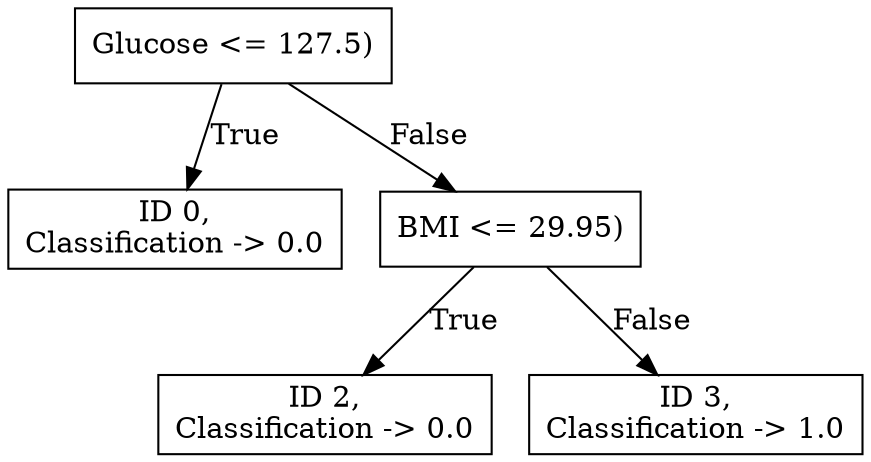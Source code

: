 digraph "Decision Tree" {
	node [shape=rectangle]
	"Glucose <= 127.5)
" -> "ID 0,
Classification -> 0.0
" [label=True]
	"Glucose <= 127.5)
" -> "BMI <= 29.95)
" [label=False]
	"BMI <= 29.95)
" -> "ID 2,
Classification -> 0.0
" [label=True]
	"BMI <= 29.95)
" -> "ID 3,
Classification -> 1.0
" [label=False]
}
